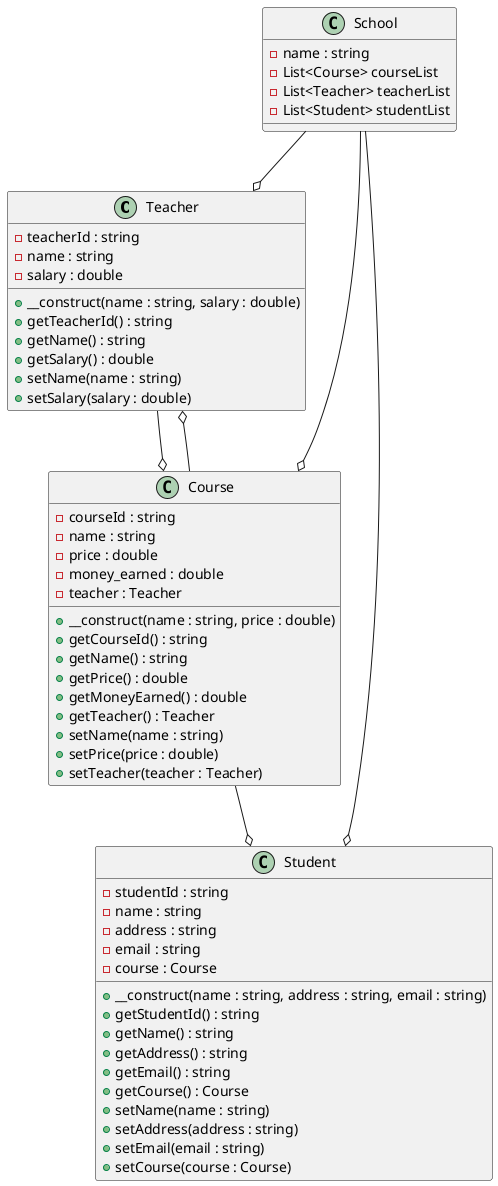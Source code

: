 @startuml
class Teacher {
  -teacherId : string
  -name : string
  -salary : double
  +__construct(name : string, salary : double)
  +getTeacherId() : string
  +getName() : string
  +getSalary() : double
  +setName(name : string)
  +setSalary(salary : double)
}

class Course {
  -courseId : string
  -name : string
  -price : double
  -money_earned : double
  -teacher : Teacher
  +__construct(name : string, price : double)
  +getCourseId() : string
  +getName() : string
  +getPrice() : double
  +getMoneyEarned() : double
  +getTeacher() : Teacher
  +setName(name : string)
  +setPrice(price : double)
  +setTeacher(teacher : Teacher)
}

class Student {
  -studentId : string
  -name : string
  -address : string
  -email : string
  -course : Course
  +__construct(name : string, address : string, email : string)
  +getStudentId() : string
  +getName() : string
  +getAddress() : string
  +getEmail() : string
  +getCourse() : Course
  +setName(name : string)
  +setAddress(address : string)
  +setEmail(email : string)
  +setCourse(course : Course)
}
class School {
  -name : string
  -List<Course> courseList
  -List<Teacher> teacherList
  -List<Student> studentList
}

School --o Course
School --o Teacher
School --o Student
Course --o Student
Course --o Teacher
Teacher --o Course
@enduml
